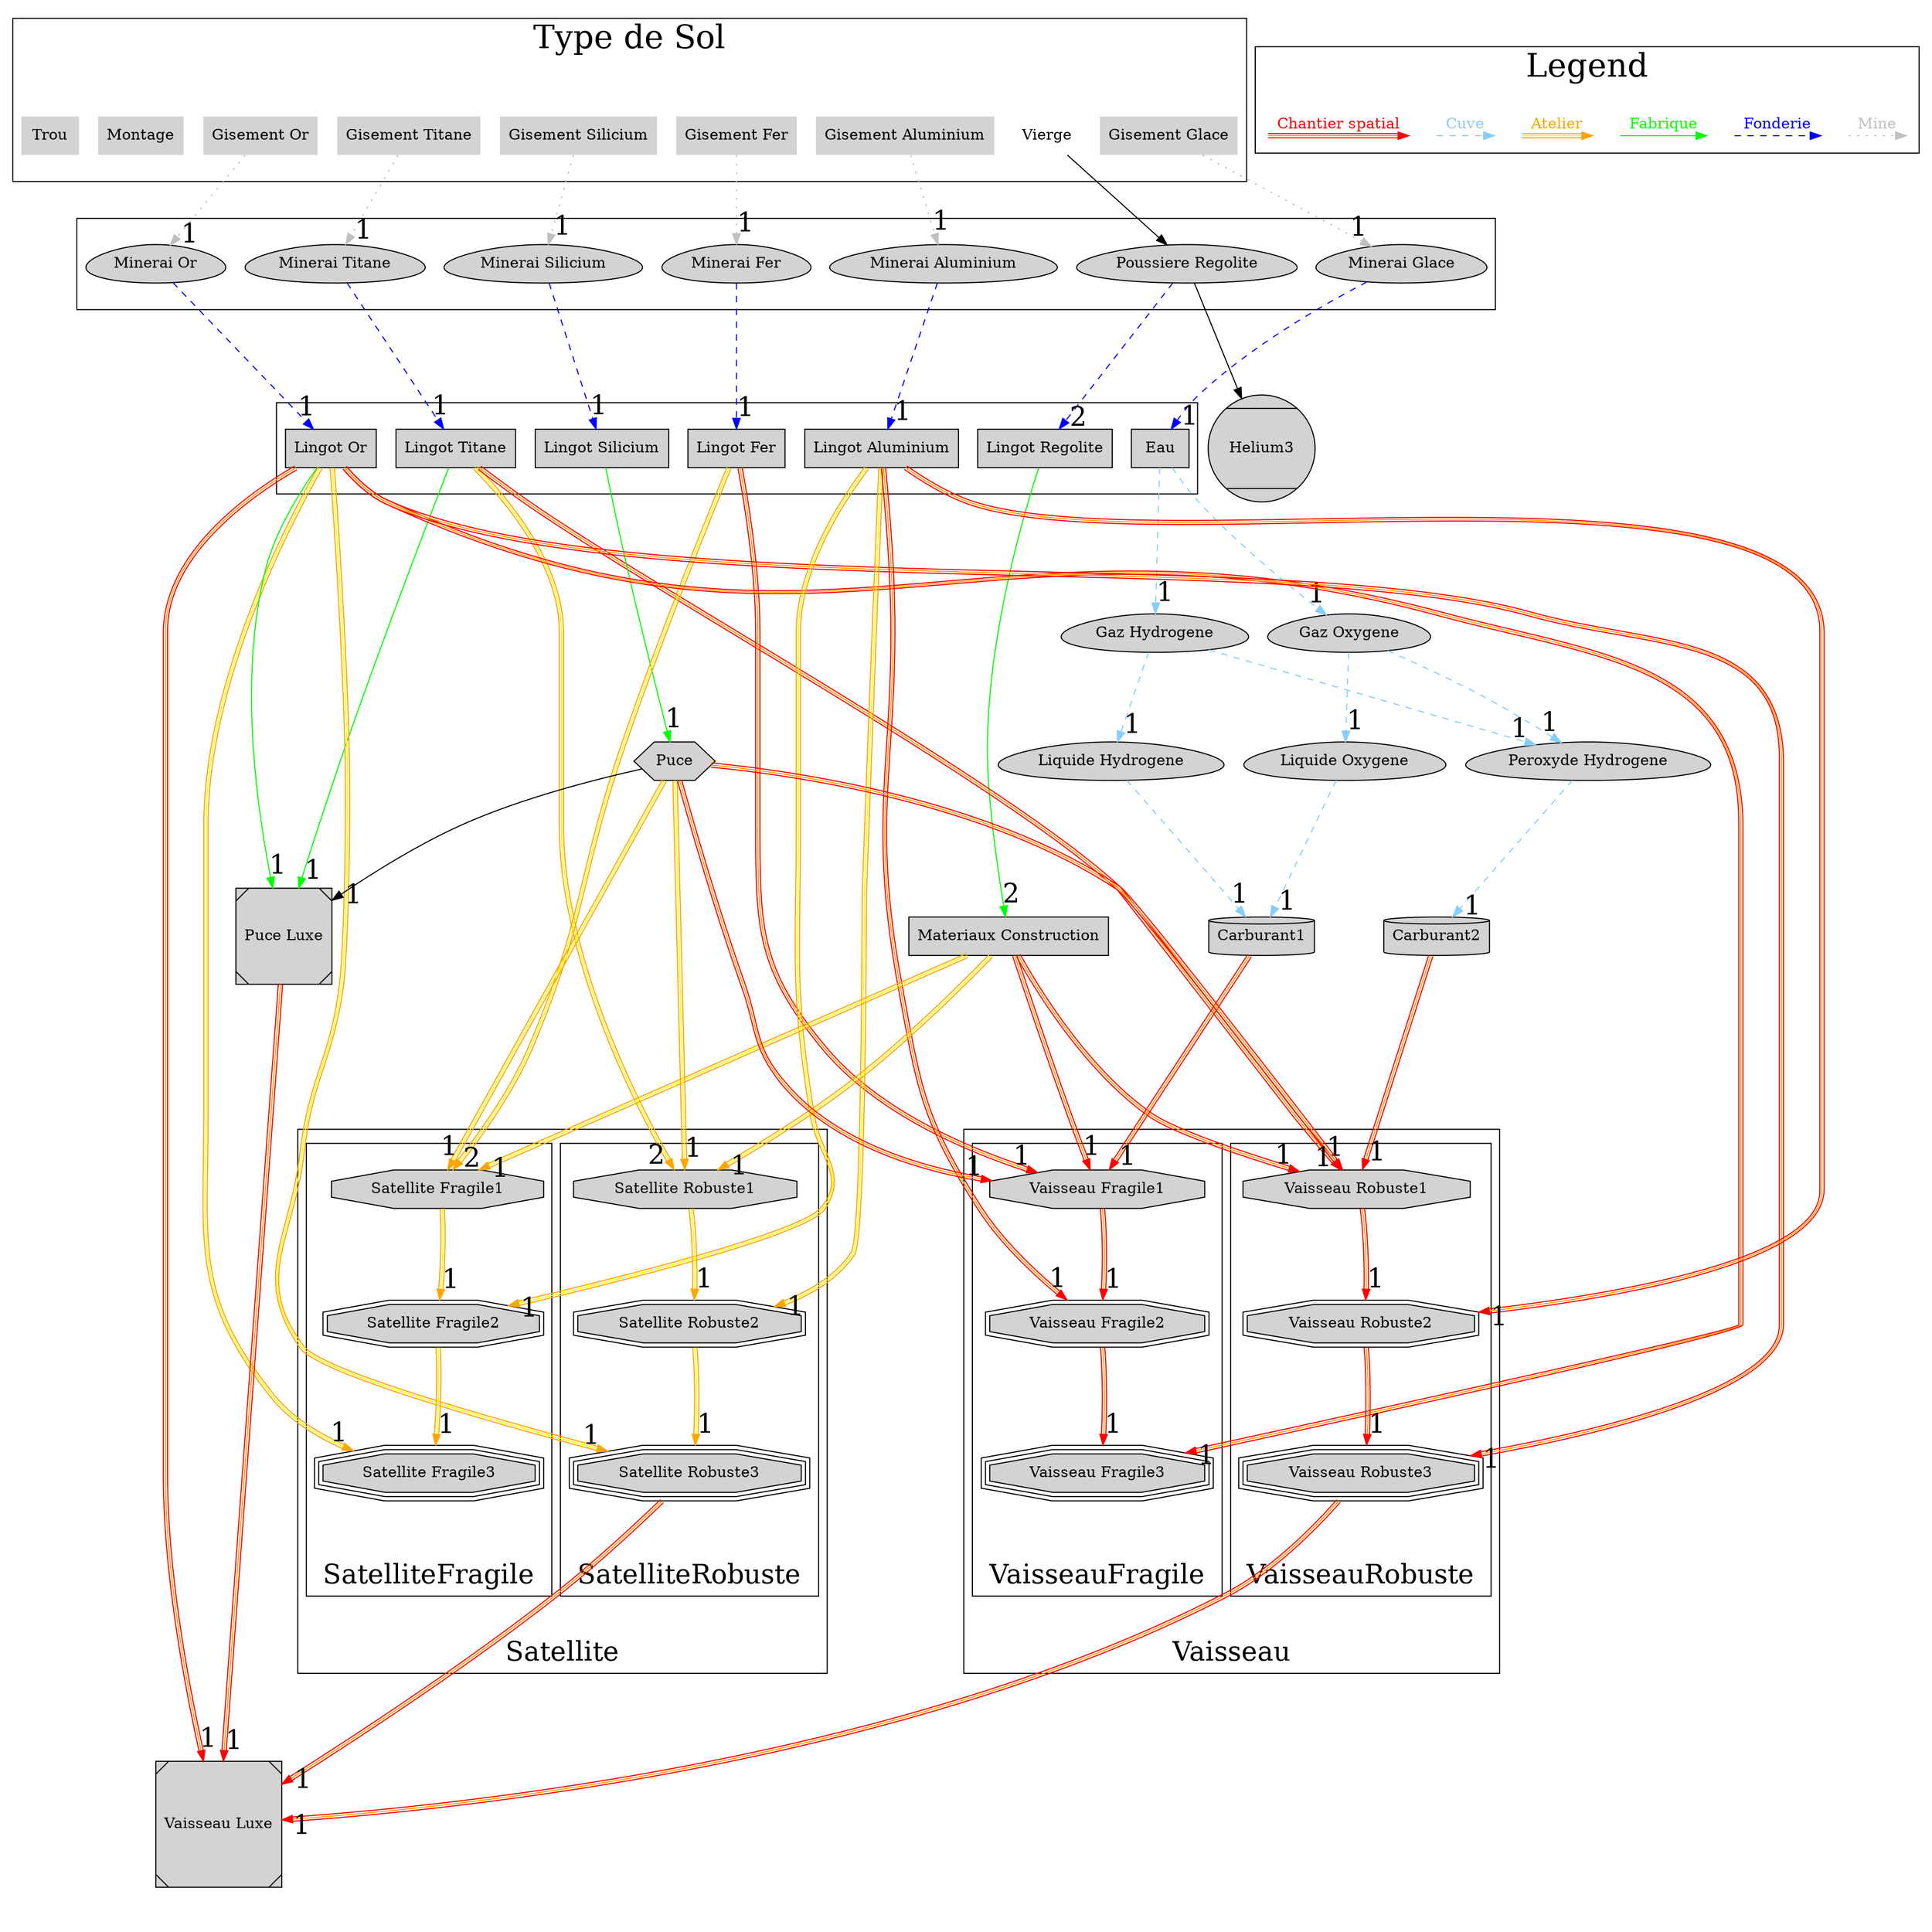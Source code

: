 digraph {
    randir=TP;
    // splines=ortho
    splines=curve	
    splines=true	
    ratio=1
    // Sol
    subgraph cluster_SOL{
        labelloc="c"
        fontsize=30
        label="Type de Sol"
        rank=same; 
        node [style="filled,solid", color="", shape="plaintext"]
        Vierge [style="solid", color="", label="Vierge"];
        GisementGlace [label="Gisement Glace"];
        GisementOr [label="Gisement Or"];
        GisementFer [label="Gisement Fer"];
        GisementTitane [label="Gisement Titane"];
        GisementSilicium [label="Gisement Silicium"];
        GisementAluminium [label="Gisement Aluminium"];

        Montage [label="Montage"];
        Trou [label="Trou"];
    }

    // Matière Première
    subgraph cluster_MATIERE_PREMIERE{
        rank=same; 
        node [style="filled,solid", color="", shape="egg"]
        PoussiereRegolite [label="Poussiere Regolite"];
        MineraiGlace [label="Minerai Glace"];
        MineraiTitane [label="Minerai Titane"];
        MineraiSilicium [label="Minerai Silicium"];
        MineraiFer [label="Minerai Fer"];
        MineraiOr [label="Minerai Or"];
        MineraiAluminium [label="Minerai Aluminium"];
    }

    // Lingot
    subgraph cluster_LINGOT{
        rank=same; 
        node [style="filled,solid", color="", shape="rectangle"]
        LingotRegolite  [label="Lingot Regolite"];
        Eau [label="Eau"];     
        LingotTitane  [label="Lingot Titane"];
        LingotSilicium  [label="Lingot Silicium"];
        LingotFer  [label="Lingot Fer"];
        LingotOr  [label="Lingot Or"];
        LingotAluminium  [label="Lingot Aluminium"];
    }

    Helium3 [style="filled,solid", color="", label="Helium3",shape="Mcircle"];
    MateriauxConstruction  [style="filled,solid", color="", label="Materiaux Construction",shape="rectangle"];


    subgraph CUVE_CRAFT
    {
        ratio="compress"
        // Gaz
        subgraph GAZ{
            rank=same; 
            node [style="filled,solid", color="", shape="egg"]
            GazOxygene [label="Gaz Oxygene"];
            GazHydrogene [label="Gaz Hydrogene"];
        }

        // Liquide
        subgraph LIQUIDE{
            // rank=same; 
            node [style="filled,solid", color="", shape="egg"]
            LiquideHydrogene [label="Liquide Hydrogene"];
            LiquideOxygene [label="Liquide Oxygene"];
            PeroxydeHydrogene [label="Peroxyde Hydrogene"];
        }

        // Carburant
        subgraph CARBURANT{
            // rank=same; 
            node [style="filled,solid", color="", shape="cylinder"]
            Carburant1  [label="Carburant1"];
            Carburant2  [label="Carburant2"];
        }
    }

    // Craft
    Puce [style="filled,solid", color="", label="Puce",shape="hexagon"];
    // Niveau 1
    subgraph CRAFT1{
        // rank=same; 
        node [style="filled,solid", color="", shape="octagon"]
        SatelliteFragile1 [label="Satellite Fragile1"];
        SatelliteRobuste1 [label="Satellite Robuste1"];
        VaisseauFragile1 [label="Vaisseau Fragile1"];
        VaisseauRobuste1 [label="Vaisseau Robuste1"];
    }
    // Niveau 2
    subgraph CRAFT2{
        // rank=same; 
        node [style="filled,solid", color="", shape="doubleoctagon"]
        SatelliteFragile2 [label="Satellite Fragile2"];
        SatelliteRobuste2 [label="Satellite Robuste2"];
        VaisseauFragile2 [label="Vaisseau Fragile2"];
        VaisseauRobuste2 [label="Vaisseau Robuste2"];
    }
    // Niveau 3
    subgraph CRAFT3{
        // rank=same; 
        node [style="filled,solid", color="", shape="tripleoctagon"]
        SatelliteFragile3 [label="Satellite Fragile3"];
        SatelliteRobuste3 [label="Satellite Robuste3"];
        VaisseauFragile3 [label="Vaisseau Fragile3"];
        VaisseauRobuste3 [label="Vaisseau Robuste3"];
    }
    // Luxe
    subgraph LUX{
        node [style="filled,solid", color="", shape="Msquare"]
        PuceLuxe [label="Puce Luxe"];
        VaisseauLuxe [label="Vaisseau Luxe"];
    }

    subgraph VAISSEAU_SATELLITE
    {
        fontsize="25"

       subgraph cluster_VAISSEAU{
            labelloc="b";
            label="Vaisseau";
            
            // VaisseauFragile
            subgraph cluster_VaisseauFragile{
                labelloc="b";
                label="VaisseauFragile";
                VaisseauFragile1; 
                VaisseauFragile2; 
                VaisseauFragile3;
            }
    
            // VaisseauRobuste
            subgraph cluster_VaisseauRobuste{
                labelloc="b";
                label="VaisseauRobuste";
                VaisseauRobuste1; 
                VaisseauRobuste2; 
                VaisseauRobuste3;
            }
        }
        
        subgraph cluster_SATELLITE
        {
            labelloc="b";
            label="Satellite";

            // SatelliteFragile
            subgraph cluster_SatelliteFragile{
                labelloc="b";
                label="SatelliteFragile";
                SatelliteFragile1; 
                SatelliteFragile2; 
                SatelliteFragile3;
            }

            // SatelliteRobuste
            subgraph cluster_SatelliteRobuste{
                labelloc="b";
                label="SatelliteRobuste";
                SatelliteRobuste1; 
                SatelliteRobuste2; 
                SatelliteRobuste3;
            }
        }
    }

/**********************************************************************************/

/*********************************Connexion****************************************/
    Vierge -> PoussiereRegolite
    GisementGlace -> MineraiGlace [headtooltip="1 GisementGlace", fontcolorr="grey", color="grey", style="dotted", labelfontcolor=black, labeldistance=2, fontsize=25, headlabel=1, weight=1];
    GisementOr -> MineraiOr [headtooltip="1 GisementOr", fontcolor="grey", color="grey", style="dotted", labelfontcolor=black, labeldistance=2, fontsize=25, headlabel=1, weight=1];
    GisementFer -> MineraiFer [headtooltip="1 GisementFer", fontcolor="grey", color="grey", style="dotted", labelfontcolor=black, labeldistance=2, fontsize=25, headlabel=1, weight=1];
    GisementTitane -> MineraiTitane [headtooltip="1 GisementTitane", fontcolor="grey", color="grey", style="dotted", labelfontcolor=black, labeldistance=2, fontsize=25, headlabel=1, weight=1];
    GisementSilicium -> MineraiSilicium [headtooltip="1 GisementSilicium", fontcolor="grey", color="grey", style="dotted", labelfontcolor=black, labeldistance=2, fontsize=25, headlabel=1, weight=1];
    GisementAluminium -> MineraiAluminium [headtooltip="1 GisementAluminium", fontcolor="grey", color="grey", style="dotted", labelfontcolor=black, labeldistance=2, fontsize=25, headlabel=1, weight=1];

    PoussiereRegolite -> LingotRegolite [headtooltip="2 PoussiereRegolite", fontcolor="blue", color="blue", style="dashed", labelfontcolor=black, labeldistance=2, fontsize=25, headlabel=2, weight=2];
    MineraiGlace -> Eau [headtooltip="1 MineraiGlace", fontcolor="blue", color="blue", style="dashed", labelfontcolor=black, labeldistance=2, fontsize=25, headlabel=1, weight=1];
    PoussiereRegolite -> Helium3;
    MineraiTitane -> LingotTitane [headtooltip="1 MineraiTitane", fontcolor="blue", color="blue", style="dashed", labelfontcolor=black, labeldistance=2, fontsize=25, headlabel=1, weight=1];
    MineraiSilicium -> LingotSilicium [headtooltip="1 MineraiSilicium", fontcolor="blue", color="blue", style="dashed", labelfontcolor=black, labeldistance=2, fontsize=25, headlabel=1, weight=1];
    MineraiFer -> LingotFer [headtooltip="1 MineraiFer", fontcolor="blue", color="blue", style="dashed", labelfontcolor=black, labeldistance=2, fontsize=25, headlabel=1, weight=1];
    MineraiOr -> LingotOr [headtooltip="1 MineraiOr", fontcolor="blue", color="blue", style="dashed", labelfontcolor=black, labeldistance=2, fontsize=25, headlabel=1, weight=1];
    MineraiAluminium -> LingotAluminium [headtooltip="1 MineraiAluminium", fontcolor="blue", color="blue", style="dashed", labelfontcolor=black, labeldistance=2, fontsize=25, headlabel=1, weight=1];

    Eau -> GazHydrogene [headtooltip="1 Eau", fontcolor="lightskyblue", color="lightskyblue", style="dashed", labelfontcolor=black, labeldistance=2, fontsize=25, headlabel=1, weight=1];
    Eau -> GazOxygene [headtooltip="1 Eau", fontcolor="lightskyblue", color="lightskyblue", style="dashed", labelfontcolor=black, labeldistance=2, fontsize=25, headlabel=1, weight=1];
    GazHydrogene -> LiquideHydrogene [headtooltip="1 GazHydrogene", fontcolor="lightskyblue", color="lightskyblue", style="dashed", minlen=1, labelfontcolor=black, labeldistance=2, fontsize=25, headlabel=1, weight=1];
    GazOxygene -> LiquideOxygene [headtooltip="1 GazOxygene", fontcolor="lightskyblue", color="lightskyblue", style="dashed", minlen=1, labelfontcolor=black, labeldistance=2, fontsize=25, headlabel=1, weight=1];

    GazHydrogene, GazOxygene -> PeroxydeHydrogene [headtooltip="1 GazOxygene", fontcolor="lightskyblue", color="lightskyblue", style="dashed", minlen=1, labelfontcolor=black, labeldistance=2, fontsize=25, headlabel=1, weight=1];

    LiquideHydrogene, LiquideOxygene -> Carburant1 [headtooltip="1 LiquideOxygene", fontcolor="lightskyblue", color="lightskyblue", style="dashed", minlen=1, labelfontcolor=black, labeldistance=2, fontsize=25, headlabel=1, weight=1];
    PeroxydeHydrogene -> Carburant2 [headtooltip="1 PeroxydeHydrogene", fontcolor="lightskyblue", color="lightskyblue", style="dashed", minlen=1, labelfontcolor=black, labeldistance=2, fontsize=25, headlabel=1, weight=1];

    // Carburant1 -> Carburant [fontcolor="lightskyblue", color="lightskyblue", style="dashed"]
    // Carburant2 -> Carburant [fontcolor="lightskyblue", color="lightskyblue", style="dashed"]

    // pour aligner les suites de craft
    SatelliteFragile1 -> SatelliteFragile2 -> SatelliteFragile3 [style="invis"]
    SatelliteRobuste1 -> SatelliteRobuste2 -> SatelliteRobuste3 [style="invis"]
    VaisseauRobuste1 -> VaisseauRobuste2 -> VaisseauRobuste3 [style="invis"]
    VaisseauFragile1 -> VaisseauFragile2 -> VaisseauFragile3 [style="invis"]


    LingotRegolite -> MateriauxConstruction [headtooltip="2 LingotRegolite", fontcolor="green", color="green", style="solid", minlen=3, labelfontcolor=black, labeldistance=2, fontsize=25, headlabel=2, weight=2];
    LingotSilicium -> Puce [headtooltip="1 LingotSilicium", fontcolor="green", color="green", style="solid", labelfontcolor=black, labeldistance=2, fontsize=25, headlabel=1, weight=1];
    
    // PuceLuxe
    Puce -> PuceLuxe [headtooltip="1 Puce",  labelfontcolor=black, labeldistance=2, fontsize=25, headlabel=1, weight=1];
    LingotTitane -> PuceLuxe [headtooltip="1 LingotTitane", fontcolor="green", color="green", style="solid", labelfontcolor=black, labeldistance=2, fontsize=25, headlabel=1, weight=1];
    LingotOr -> PuceLuxe [headtooltip="1 LingotOr", fontcolor="green", color="green", style="solid", labelfontcolor=black, labeldistance=2, fontsize=25, headlabel=1, weight=1];

    // SatelliteFragile1
    MateriauxConstruction -> SatelliteFragile1 [headtooltip="1 SatelliteFragile1", fontcolor="orange", color="orange:yellow:orange", style="solid", labelfontcolor=black, labeldistance=2, fontsize=25, headlabel=1, weight=1];
    LingotFer -> SatelliteFragile1 [headtooltip="2 SatelliteFragile1", fontcolor="orange", color="orange:yellow:orange", style="solid", labelfontcolor=black, labeldistance=2, fontsize=25, headlabel=2, weight=2];
    Puce -> SatelliteFragile1 [headtooltip="1 SatelliteFragile1", fontcolor="orange", color="orange:yellow:orange", style="solid", labelfontcolor=black, labelangle=25, labeldistance=2, fontsize=25, headlabel=1, weight=1];

    // SatelliteFragile2
    SatelliteFragile1 -> SatelliteFragile2 [headtooltip="1 SatelliteFragile1", fontcolor="orange", color="orange:yellow:orange", style="solid", labelfontcolor=black, labeldistance=2, fontsize=25, headlabel=1, weight=1];
    LingotAluminium -> SatelliteFragile2 [headtooltip="1 LingotAluminium", fontcolor="orange", color="orange:yellow:orange", style="solid", labelfontcolor=black, labeldistance=2, fontsize=25, headlabel=1, weight=1];

    // SatelliteFragile3
    SatelliteFragile2 -> SatelliteFragile3 [headtooltip="1 SatelliteFragile2", fontcolor="orange", color="orange:yellow:orange", style="solid", labelfontcolor=black, labeldistance=2, fontsize=25, headlabel=1, weight=1];
    LingotOr -> SatelliteFragile3 [headtooltip="1 LingotOr", fontcolor="orange", color="orange:yellow:orange", style="solid", labelfontcolor=black, labeldistance=2, fontsize=25, headlabel=1, weight=1];

    // SatelliteRobuste1
    MateriauxConstruction -> SatelliteRobuste1 [headtooltip="1 SatelliteRobuste1", fontcolor="orange", color="orange:yellow:orange", style="solid", minlen=3, labelfontcolor=black, labeldistance=2, fontsize=25, headlabel=1, weight=1];
    LingotTitane -> SatelliteRobuste1 [headtooltip="2 SatelliteRobuste1", fontcolor="orange", color="orange:yellow:orange", style="solid", minlen=3, labelfontcolor=black, labelangle=25, labeldistance=2, fontsize=25, headlabel=2, weight=2];
    Puce -> SatelliteRobuste1 [headtooltip="1 SatelliteRobuste1", fontcolor="orange", color="orange:yellow:orange", style="solid", minlen=3, labelfontcolor=black, labeldistance=2, fontsize=25, headlabel=1, weight=1];

    // SatelliteRobuste2
    SatelliteRobuste1 -> SatelliteRobuste2 [headtooltip="1 SatelliteRobuste1", fontcolor="orange", color="orange:yellow:orange", style="solid", labelfontcolor=black, labeldistance=2, fontsize=25, headlabel=1, weight=1];
    LingotAluminium -> SatelliteRobuste2 [headtooltip="1 LingotAluminium", fontcolor="orange", color="orange:yellow:orange", style="solid", labelfontcolor=black, labeldistance=2, fontsize=25, headlabel=1, weight=1];

    // SatelliteRobuste3
    SatelliteRobuste2 -> SatelliteRobuste3 [headtooltip="1 SatelliteRobuste2", fontcolor="orange", color="orange:yellow:orange", style="solid", labelfontcolor=black, labeldistance=2, fontsize=25, headlabel=1, weight=1];
    LingotOr -> SatelliteRobuste3 [headtooltip="1 LingotOr", fontcolor="orange", color="orange:yellow:orange", style="solid", labelfontcolor=black, labeldistance=2, fontsize=25, headlabel=1, weight=1];

    // VaisseauFragile1
    Carburant1 -> VaisseauFragile1 [headtooltip="1 VaisseauFragile1", fontcolor="red", color="red:orange:red", style="solid", minlen=2, labelfontcolor=black, labeldistance=2, fontsize=25, headlabel=1, weight=1];
    MateriauxConstruction -> VaisseauFragile1 [headtooltip="1 MateriauxConstruction", fontcolor="red", color="red:orange:red", style="solid", minlen=2, labelfontcolor=black, labeldistance=2, fontsize=25, headlabel=1, weight=1];
    LingotFer -> VaisseauFragile1 [headtooltip="1 LingotFer", fontcolor="red", color="red:orange:red", style="solid", minlen=2, labelfontcolor=black, labeldistance=2, fontsize=25, headlabel=1, weight=1];
    Puce -> VaisseauFragile1 [headtooltip="1 Puce", fontcolor="red", color="red:orange:red", style="solid", minlen=2, labelfontcolor=black, labeldistance=2, fontsize=25, headlabel=1, weight=1];

    // VaisseauFragile2
    VaisseauFragile1 -> VaisseauFragile2 [headtooltip="1 VaisseauFragile1", fontcolor="red", color="red:orange:red", style="solid", labelfontcolor=black, labeldistance=2, fontsize=25, headlabel=1, weight=1];
    LingotAluminium -> VaisseauFragile2 [headtooltip="1 LingotAluminium", fontcolor="red", color="red:orange:red", style="solid", labelfontcolor=black, labeldistance=2, fontsize=25, headlabel=1, weight=1];

    // VaisseauFragile3
    VaisseauFragile2 -> VaisseauFragile3 [headtooltip="1 VaisseauFragile2", fontcolor="red", color="red:orange:red", style="solid", labelfontcolor=black, labeldistance=2, fontsize=25, headlabel=1, weight=1];
    LingotOr -> VaisseauFragile3 [headtooltip="1 LingotOr", fontcolor="red", color="red:orange:red", style="solid", labelfontcolor=black, labeldistance=2, fontsize=25, headlabel=1, weight=1];

    // VaisseauRobuste1
    Carburant2 -> VaisseauRobuste1 [headtooltip="1 VaisseauRobuste1", fontcolor="red", color="red:orange:red", style="solid", minlen=2, labelfontcolor=black, labeldistance=2, fontsize=25, headlabel=1, weight=1];
    MateriauxConstruction -> VaisseauRobuste1 [headtooltip="1 MateriauxConstruction", fontcolor="red", color="red:orange:red", style="solid", minlen=2, labelfontcolor=black, labeldistance=2, fontsize=25, headlabel=1, weight=1];
    LingotTitane -> VaisseauRobuste1 [headtooltip="1 LingotTitane", fontcolor="red", color="red:orange:red", style="solid", minlen=2, labelfontcolor=black, labeldistance=2, fontsize=25, headlabel=1, weight=1];
    Puce -> VaisseauRobuste1 [headtooltip="1 Puce", fontcolor="red", color="red:orange:red", style="solid", minlen=2, labelfontcolor=black, labelangle=25, labeldistance=2, fontsize=25, headlabel=1, weight=1];

    // VaisseauRobuste2
    VaisseauRobuste1 -> VaisseauRobuste2 [headtooltip="1 VaisseauRobuste1", fontcolor="red", color="red:orange:red", style="solid", labelfontcolor=black, labeldistance=2, fontsize=25, headlabel=1, weight=1];
    LingotAluminium -> VaisseauRobuste2 [headtooltip="1 LingotAluminium", fontcolor="red", color="red:orange:red", style="solid", labelfontcolor=black, labeldistance=2, fontsize=25, headlabel=1, weight=1];

    // VaisseauRobuste3
    VaisseauRobuste2 -> VaisseauRobuste3 [headtooltip="1 VaisseauRobuste2", fontcolor="red", color="red:orange:red", style="solid", labelfontcolor=black, labeldistance=2, fontsize=25, headlabel=1, weight=1];
    LingotOr -> VaisseauRobuste3 [headtooltip="1 LingotOr", fontcolor="red", color="red:orange:red", style="solid", labelfontcolor=black, labeldistance=2, fontsize=25, headlabel=1, weight=1];

    // VaisseauLuxe
    VaisseauRobuste3 -> VaisseauLuxe [headtooltip="1 VaisseauRobuste3", fontcolor="red", color="red:orange:red", style="solid", labelfontcolor=black, labeldistance=2, fontsize=25, headlabel=1, weight=1];
    SatelliteRobuste3 -> VaisseauLuxe [headtooltip="1 SatelliteRobuste3", fontcolor="red", color="red:orange:red", style="solid", labelfontcolor=black, labeldistance=2, fontsize=25, headlabel=1, weight=1];
    LingotOr -> VaisseauLuxe [headtooltip="1 LingotOr", fontcolor="red", color="red:orange:red", style="solid", labelfontcolor=black, labeldistance=2, fontsize=25, headlabel=1, weight=1];
    PuceLuxe -> VaisseauLuxe [headtooltip="1 PuceLuxe", fontcolor="red", color="red:orange:red", style="solid", labelfontcolor=black, labeldistance=2, fontsize=25, headlabel=1, weight=1];

    subgraph cluster_LEGEND {
        fontsize=30
        label = "Legend";
        node [shape=point]
        {
            rank=same
            mine0 [style = invis];
            mine1 [style = invis];
            fonderie0 [style = invis];
            fonderie1 [style = invis];
            fabrique0 [style = invis];
            fabrique1 [style = invis];
            atelier0 [style = invis];
            atelier1 [style = invis];
            cuve0 [style = invis];
            cuve1 [style = invis];
            chantier0 [style = invis];
            chantier1 [style = invis];
        }
        mine0     -> mine1     [label="Mine", fontcolor="grey", color="grey", style="dotted"]
        fonderie0 -> fonderie1 [label="Fonderie", fontcolor="blue", color="blue", style="dashed"]
        fabrique0 -> fabrique1 [label="Fabrique", fontcolor="green", color="green", style="solid"]
        atelier0  -> atelier1  [label="Atelier", fontcolor="orange", color="orange:yellow:orange", style="solid"]
        cuve0     -> cuve1     [label="Cuve", fontcolor="lightskyblue", color="lightskyblue", style="dashed"]
        chantier0 -> chantier1 [label="Chantier spatial", fontcolor="red", color="red:orange:red", style="solid"]
    }
}
